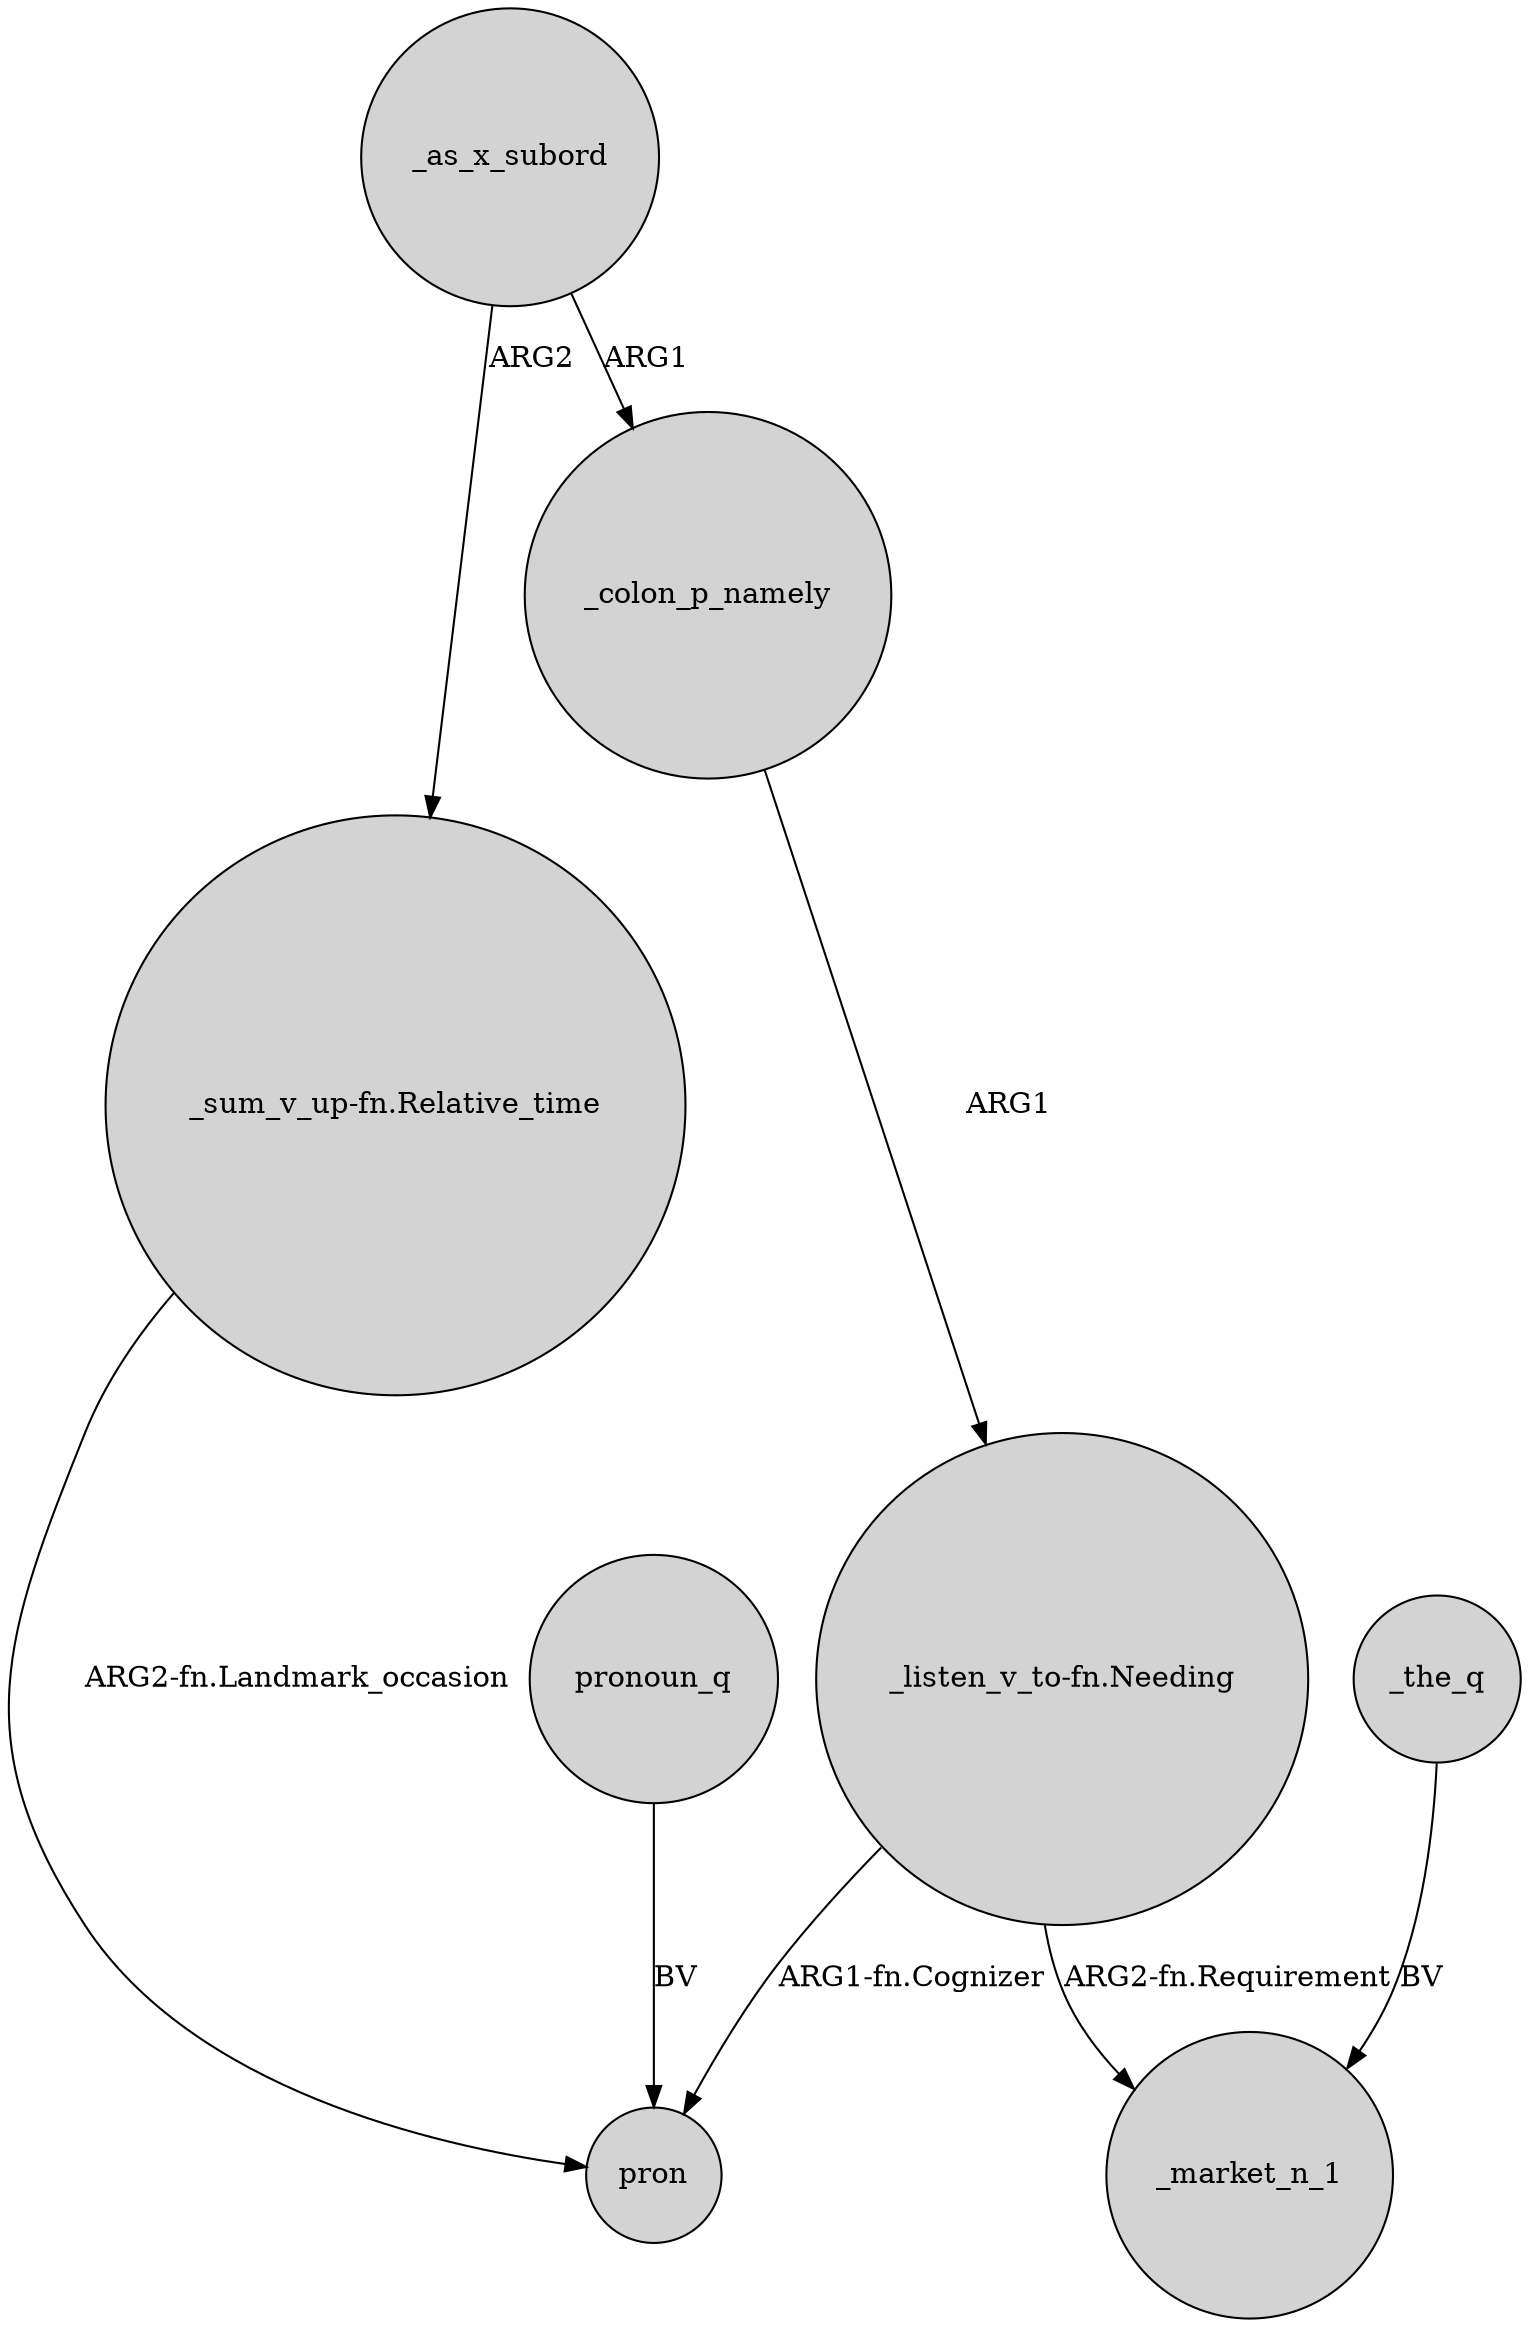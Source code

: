 digraph {
	node [shape=circle style=filled]
	_colon_p_namely -> "_listen_v_to-fn.Needing" [label=ARG1]
	"_sum_v_up-fn.Relative_time" -> pron [label="ARG2-fn.Landmark_occasion"]
	_as_x_subord -> _colon_p_namely [label=ARG1]
	"_listen_v_to-fn.Needing" -> _market_n_1 [label="ARG2-fn.Requirement"]
	"_listen_v_to-fn.Needing" -> pron [label="ARG1-fn.Cognizer"]
	_the_q -> _market_n_1 [label=BV]
	pronoun_q -> pron [label=BV]
	_as_x_subord -> "_sum_v_up-fn.Relative_time" [label=ARG2]
}
